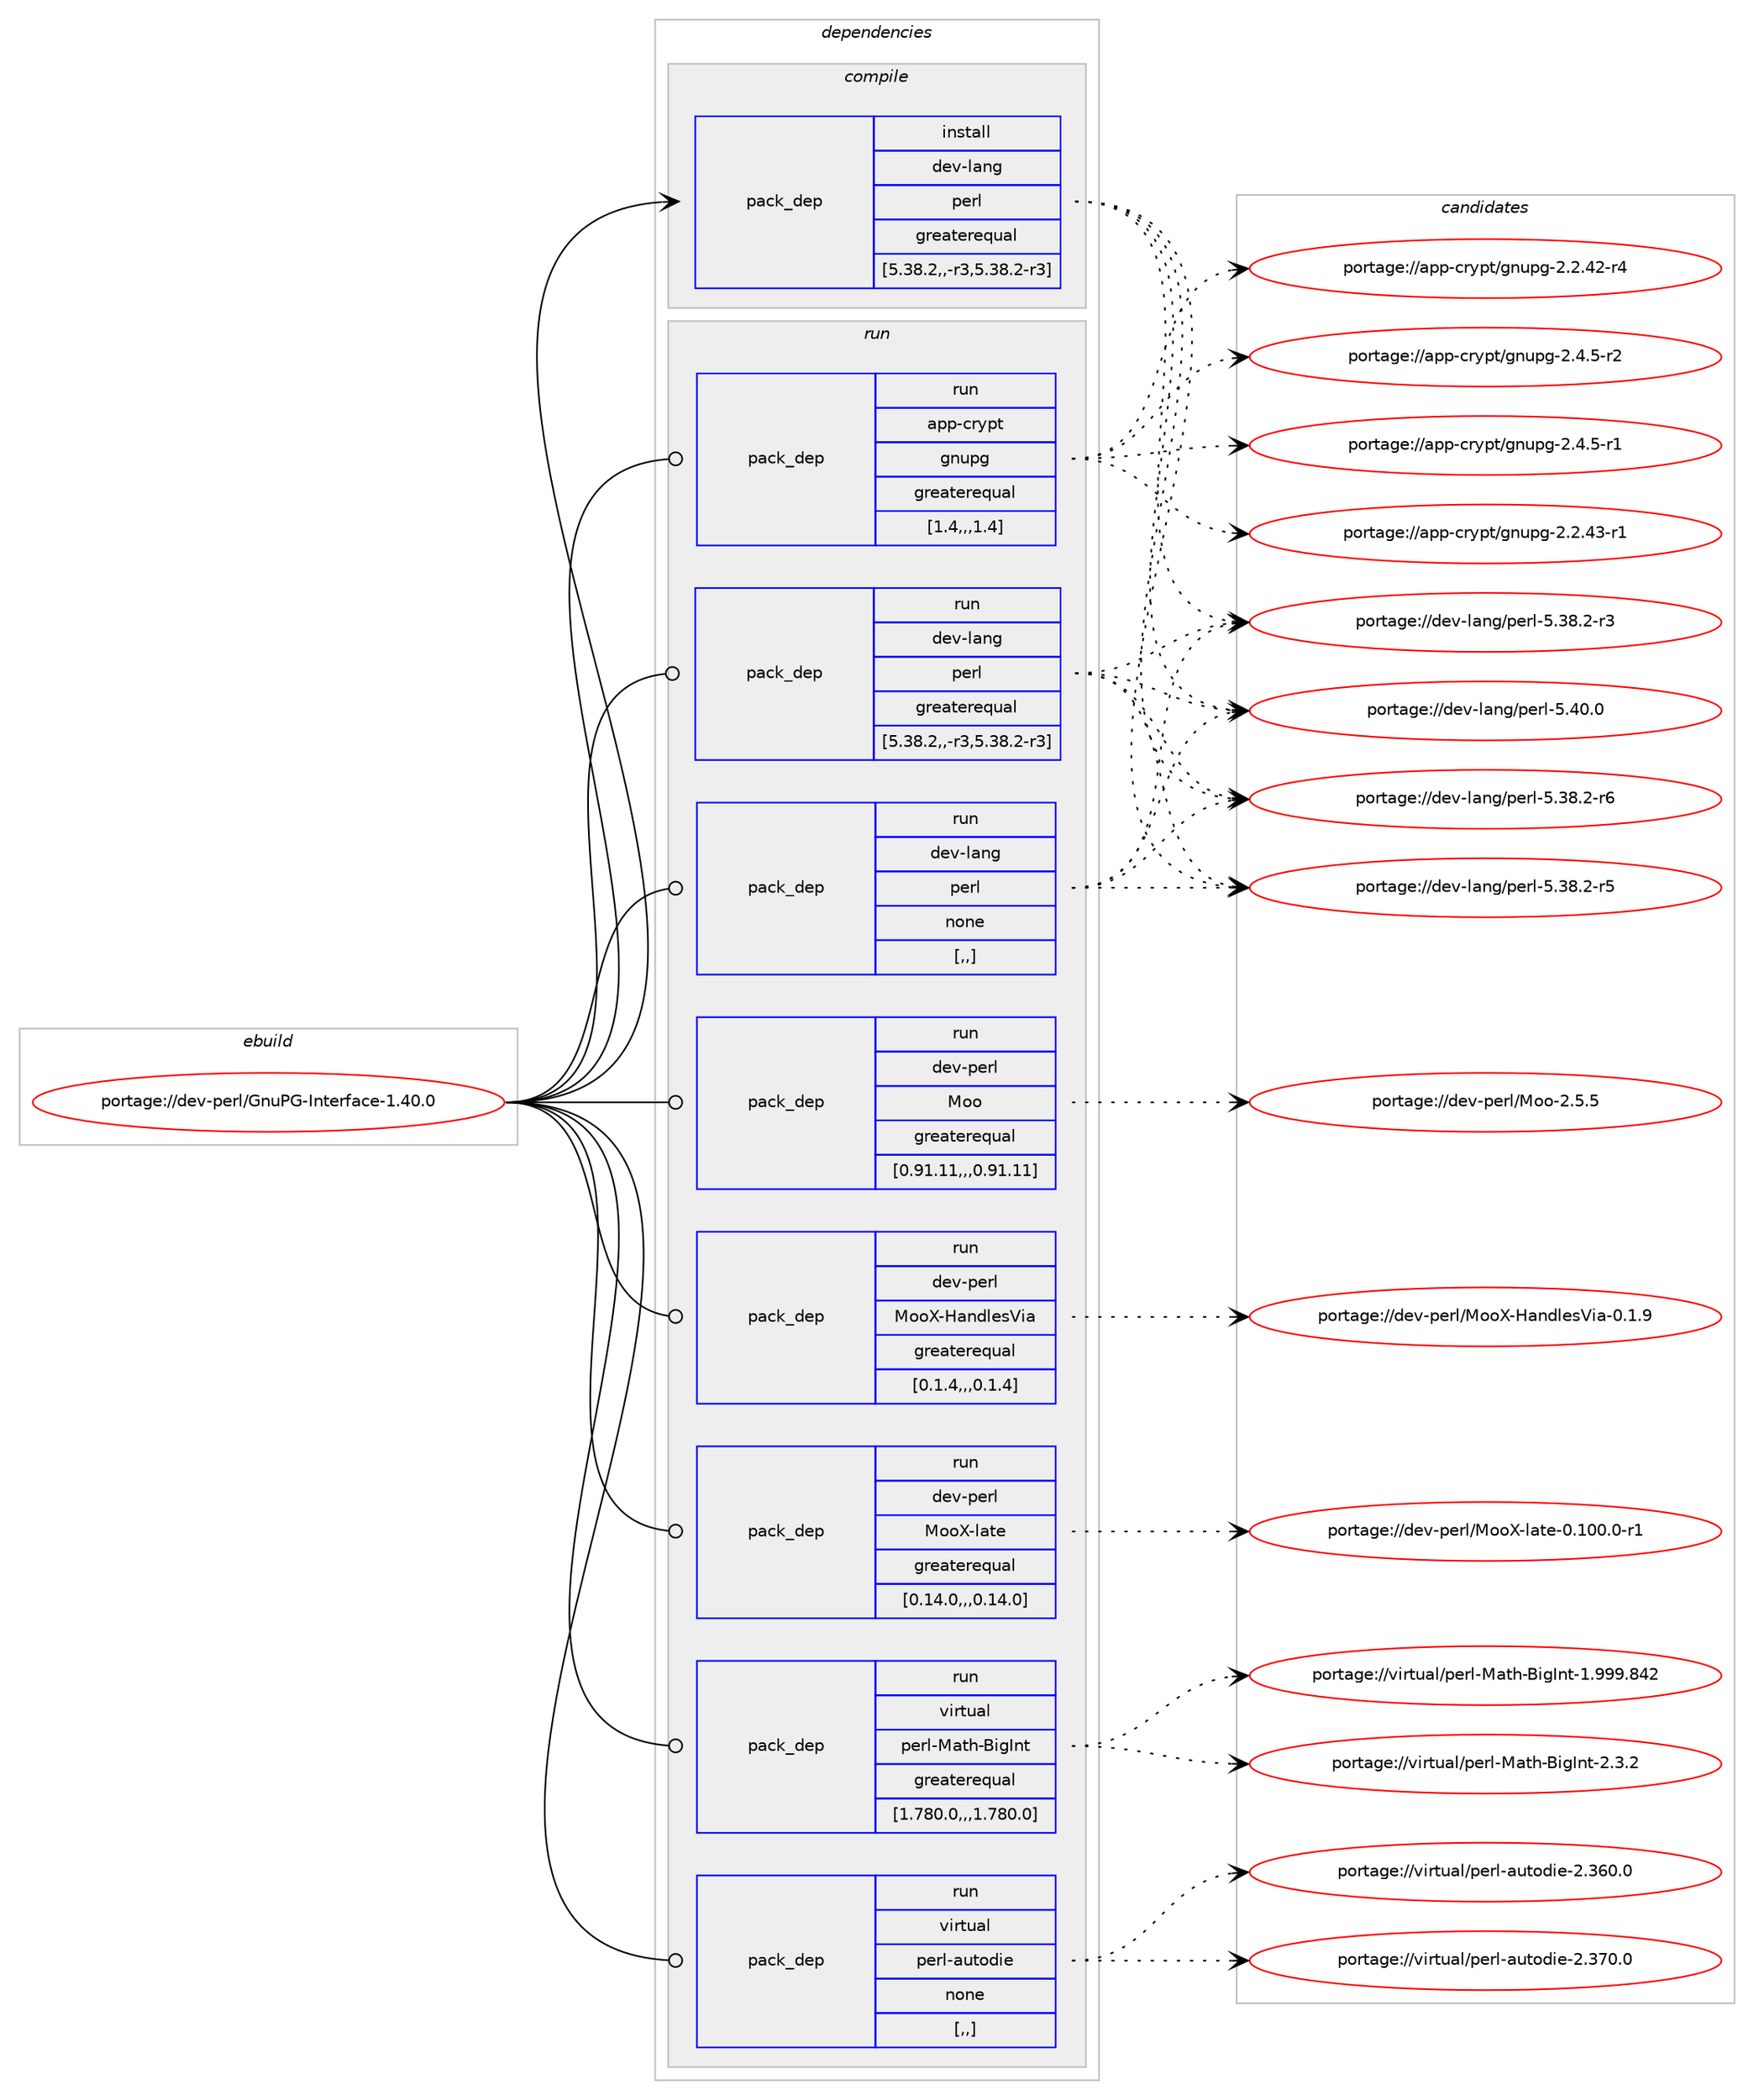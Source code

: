 digraph prolog {

# *************
# Graph options
# *************

newrank=true;
concentrate=true;
compound=true;
graph [rankdir=LR,fontname=Helvetica,fontsize=10,ranksep=1.5];#, ranksep=2.5, nodesep=0.2];
edge  [arrowhead=vee];
node  [fontname=Helvetica,fontsize=10];

# **********
# The ebuild
# **********

subgraph cluster_leftcol {
color=gray;
label=<<i>ebuild</i>>;
id [label="portage://dev-perl/GnuPG-Interface-1.40.0", color=red, width=4, href="../dev-perl/GnuPG-Interface-1.40.0.svg"];
}

# ****************
# The dependencies
# ****************

subgraph cluster_midcol {
color=gray;
label=<<i>dependencies</i>>;
subgraph cluster_compile {
fillcolor="#eeeeee";
style=filled;
label=<<i>compile</i>>;
subgraph pack100079 {
dependency131219 [label=<<TABLE BORDER="0" CELLBORDER="1" CELLSPACING="0" CELLPADDING="4" WIDTH="220"><TR><TD ROWSPAN="6" CELLPADDING="30">pack_dep</TD></TR><TR><TD WIDTH="110">install</TD></TR><TR><TD>dev-lang</TD></TR><TR><TD>perl</TD></TR><TR><TD>greaterequal</TD></TR><TR><TD>[5.38.2,,-r3,5.38.2-r3]</TD></TR></TABLE>>, shape=none, color=blue];
}
id:e -> dependency131219:w [weight=20,style="solid",arrowhead="vee"];
}
subgraph cluster_compileandrun {
fillcolor="#eeeeee";
style=filled;
label=<<i>compile and run</i>>;
}
subgraph cluster_run {
fillcolor="#eeeeee";
style=filled;
label=<<i>run</i>>;
subgraph pack100080 {
dependency131220 [label=<<TABLE BORDER="0" CELLBORDER="1" CELLSPACING="0" CELLPADDING="4" WIDTH="220"><TR><TD ROWSPAN="6" CELLPADDING="30">pack_dep</TD></TR><TR><TD WIDTH="110">run</TD></TR><TR><TD>app-crypt</TD></TR><TR><TD>gnupg</TD></TR><TR><TD>greaterequal</TD></TR><TR><TD>[1.4,,,1.4]</TD></TR></TABLE>>, shape=none, color=blue];
}
id:e -> dependency131220:w [weight=20,style="solid",arrowhead="odot"];
subgraph pack100081 {
dependency131221 [label=<<TABLE BORDER="0" CELLBORDER="1" CELLSPACING="0" CELLPADDING="4" WIDTH="220"><TR><TD ROWSPAN="6" CELLPADDING="30">pack_dep</TD></TR><TR><TD WIDTH="110">run</TD></TR><TR><TD>dev-lang</TD></TR><TR><TD>perl</TD></TR><TR><TD>greaterequal</TD></TR><TR><TD>[5.38.2,,-r3,5.38.2-r3]</TD></TR></TABLE>>, shape=none, color=blue];
}
id:e -> dependency131221:w [weight=20,style="solid",arrowhead="odot"];
subgraph pack100082 {
dependency131222 [label=<<TABLE BORDER="0" CELLBORDER="1" CELLSPACING="0" CELLPADDING="4" WIDTH="220"><TR><TD ROWSPAN="6" CELLPADDING="30">pack_dep</TD></TR><TR><TD WIDTH="110">run</TD></TR><TR><TD>dev-lang</TD></TR><TR><TD>perl</TD></TR><TR><TD>none</TD></TR><TR><TD>[,,]</TD></TR></TABLE>>, shape=none, color=blue];
}
id:e -> dependency131222:w [weight=20,style="solid",arrowhead="odot"];
subgraph pack100083 {
dependency131223 [label=<<TABLE BORDER="0" CELLBORDER="1" CELLSPACING="0" CELLPADDING="4" WIDTH="220"><TR><TD ROWSPAN="6" CELLPADDING="30">pack_dep</TD></TR><TR><TD WIDTH="110">run</TD></TR><TR><TD>dev-perl</TD></TR><TR><TD>Moo</TD></TR><TR><TD>greaterequal</TD></TR><TR><TD>[0.91.11,,,0.91.11]</TD></TR></TABLE>>, shape=none, color=blue];
}
id:e -> dependency131223:w [weight=20,style="solid",arrowhead="odot"];
subgraph pack100084 {
dependency131224 [label=<<TABLE BORDER="0" CELLBORDER="1" CELLSPACING="0" CELLPADDING="4" WIDTH="220"><TR><TD ROWSPAN="6" CELLPADDING="30">pack_dep</TD></TR><TR><TD WIDTH="110">run</TD></TR><TR><TD>dev-perl</TD></TR><TR><TD>MooX-HandlesVia</TD></TR><TR><TD>greaterequal</TD></TR><TR><TD>[0.1.4,,,0.1.4]</TD></TR></TABLE>>, shape=none, color=blue];
}
id:e -> dependency131224:w [weight=20,style="solid",arrowhead="odot"];
subgraph pack100085 {
dependency131225 [label=<<TABLE BORDER="0" CELLBORDER="1" CELLSPACING="0" CELLPADDING="4" WIDTH="220"><TR><TD ROWSPAN="6" CELLPADDING="30">pack_dep</TD></TR><TR><TD WIDTH="110">run</TD></TR><TR><TD>dev-perl</TD></TR><TR><TD>MooX-late</TD></TR><TR><TD>greaterequal</TD></TR><TR><TD>[0.14.0,,,0.14.0]</TD></TR></TABLE>>, shape=none, color=blue];
}
id:e -> dependency131225:w [weight=20,style="solid",arrowhead="odot"];
subgraph pack100086 {
dependency131226 [label=<<TABLE BORDER="0" CELLBORDER="1" CELLSPACING="0" CELLPADDING="4" WIDTH="220"><TR><TD ROWSPAN="6" CELLPADDING="30">pack_dep</TD></TR><TR><TD WIDTH="110">run</TD></TR><TR><TD>virtual</TD></TR><TR><TD>perl-Math-BigInt</TD></TR><TR><TD>greaterequal</TD></TR><TR><TD>[1.780.0,,,1.780.0]</TD></TR></TABLE>>, shape=none, color=blue];
}
id:e -> dependency131226:w [weight=20,style="solid",arrowhead="odot"];
subgraph pack100087 {
dependency131227 [label=<<TABLE BORDER="0" CELLBORDER="1" CELLSPACING="0" CELLPADDING="4" WIDTH="220"><TR><TD ROWSPAN="6" CELLPADDING="30">pack_dep</TD></TR><TR><TD WIDTH="110">run</TD></TR><TR><TD>virtual</TD></TR><TR><TD>perl-autodie</TD></TR><TR><TD>none</TD></TR><TR><TD>[,,]</TD></TR></TABLE>>, shape=none, color=blue];
}
id:e -> dependency131227:w [weight=20,style="solid",arrowhead="odot"];
}
}

# **************
# The candidates
# **************

subgraph cluster_choices {
rank=same;
color=gray;
label=<<i>candidates</i>>;

subgraph choice100079 {
color=black;
nodesep=1;
choice10010111845108971101034711210111410845534652484648 [label="portage://dev-lang/perl-5.40.0", color=red, width=4,href="../dev-lang/perl-5.40.0.svg"];
choice100101118451089711010347112101114108455346515646504511454 [label="portage://dev-lang/perl-5.38.2-r6", color=red, width=4,href="../dev-lang/perl-5.38.2-r6.svg"];
choice100101118451089711010347112101114108455346515646504511453 [label="portage://dev-lang/perl-5.38.2-r5", color=red, width=4,href="../dev-lang/perl-5.38.2-r5.svg"];
choice100101118451089711010347112101114108455346515646504511451 [label="portage://dev-lang/perl-5.38.2-r3", color=red, width=4,href="../dev-lang/perl-5.38.2-r3.svg"];
dependency131219:e -> choice10010111845108971101034711210111410845534652484648:w [style=dotted,weight="100"];
dependency131219:e -> choice100101118451089711010347112101114108455346515646504511454:w [style=dotted,weight="100"];
dependency131219:e -> choice100101118451089711010347112101114108455346515646504511453:w [style=dotted,weight="100"];
dependency131219:e -> choice100101118451089711010347112101114108455346515646504511451:w [style=dotted,weight="100"];
}
subgraph choice100080 {
color=black;
nodesep=1;
choice971121124599114121112116471031101171121034550465246534511450 [label="portage://app-crypt/gnupg-2.4.5-r2", color=red, width=4,href="../app-crypt/gnupg-2.4.5-r2.svg"];
choice971121124599114121112116471031101171121034550465246534511449 [label="portage://app-crypt/gnupg-2.4.5-r1", color=red, width=4,href="../app-crypt/gnupg-2.4.5-r1.svg"];
choice97112112459911412111211647103110117112103455046504652514511449 [label="portage://app-crypt/gnupg-2.2.43-r1", color=red, width=4,href="../app-crypt/gnupg-2.2.43-r1.svg"];
choice97112112459911412111211647103110117112103455046504652504511452 [label="portage://app-crypt/gnupg-2.2.42-r4", color=red, width=4,href="../app-crypt/gnupg-2.2.42-r4.svg"];
dependency131220:e -> choice971121124599114121112116471031101171121034550465246534511450:w [style=dotted,weight="100"];
dependency131220:e -> choice971121124599114121112116471031101171121034550465246534511449:w [style=dotted,weight="100"];
dependency131220:e -> choice97112112459911412111211647103110117112103455046504652514511449:w [style=dotted,weight="100"];
dependency131220:e -> choice97112112459911412111211647103110117112103455046504652504511452:w [style=dotted,weight="100"];
}
subgraph choice100081 {
color=black;
nodesep=1;
choice10010111845108971101034711210111410845534652484648 [label="portage://dev-lang/perl-5.40.0", color=red, width=4,href="../dev-lang/perl-5.40.0.svg"];
choice100101118451089711010347112101114108455346515646504511454 [label="portage://dev-lang/perl-5.38.2-r6", color=red, width=4,href="../dev-lang/perl-5.38.2-r6.svg"];
choice100101118451089711010347112101114108455346515646504511453 [label="portage://dev-lang/perl-5.38.2-r5", color=red, width=4,href="../dev-lang/perl-5.38.2-r5.svg"];
choice100101118451089711010347112101114108455346515646504511451 [label="portage://dev-lang/perl-5.38.2-r3", color=red, width=4,href="../dev-lang/perl-5.38.2-r3.svg"];
dependency131221:e -> choice10010111845108971101034711210111410845534652484648:w [style=dotted,weight="100"];
dependency131221:e -> choice100101118451089711010347112101114108455346515646504511454:w [style=dotted,weight="100"];
dependency131221:e -> choice100101118451089711010347112101114108455346515646504511453:w [style=dotted,weight="100"];
dependency131221:e -> choice100101118451089711010347112101114108455346515646504511451:w [style=dotted,weight="100"];
}
subgraph choice100082 {
color=black;
nodesep=1;
choice10010111845108971101034711210111410845534652484648 [label="portage://dev-lang/perl-5.40.0", color=red, width=4,href="../dev-lang/perl-5.40.0.svg"];
choice100101118451089711010347112101114108455346515646504511454 [label="portage://dev-lang/perl-5.38.2-r6", color=red, width=4,href="../dev-lang/perl-5.38.2-r6.svg"];
choice100101118451089711010347112101114108455346515646504511453 [label="portage://dev-lang/perl-5.38.2-r5", color=red, width=4,href="../dev-lang/perl-5.38.2-r5.svg"];
choice100101118451089711010347112101114108455346515646504511451 [label="portage://dev-lang/perl-5.38.2-r3", color=red, width=4,href="../dev-lang/perl-5.38.2-r3.svg"];
dependency131222:e -> choice10010111845108971101034711210111410845534652484648:w [style=dotted,weight="100"];
dependency131222:e -> choice100101118451089711010347112101114108455346515646504511454:w [style=dotted,weight="100"];
dependency131222:e -> choice100101118451089711010347112101114108455346515646504511453:w [style=dotted,weight="100"];
dependency131222:e -> choice100101118451089711010347112101114108455346515646504511451:w [style=dotted,weight="100"];
}
subgraph choice100083 {
color=black;
nodesep=1;
choice100101118451121011141084777111111455046534653 [label="portage://dev-perl/Moo-2.5.5", color=red, width=4,href="../dev-perl/Moo-2.5.5.svg"];
dependency131223:e -> choice100101118451121011141084777111111455046534653:w [style=dotted,weight="100"];
}
subgraph choice100084 {
color=black;
nodesep=1;
choice100101118451121011141084777111111884572971101001081011158610597454846494657 [label="portage://dev-perl/MooX-HandlesVia-0.1.9", color=red, width=4,href="../dev-perl/MooX-HandlesVia-0.1.9.svg"];
dependency131224:e -> choice100101118451121011141084777111111884572971101001081011158610597454846494657:w [style=dotted,weight="100"];
}
subgraph choice100085 {
color=black;
nodesep=1;
choice10010111845112101114108477711111188451089711610145484649484846484511449 [label="portage://dev-perl/MooX-late-0.100.0-r1", color=red, width=4,href="../dev-perl/MooX-late-0.100.0-r1.svg"];
dependency131225:e -> choice10010111845112101114108477711111188451089711610145484649484846484511449:w [style=dotted,weight="100"];
}
subgraph choice100086 {
color=black;
nodesep=1;
choice1181051141161179710847112101114108457797116104456610510373110116455046514650 [label="portage://virtual/perl-Math-BigInt-2.3.2", color=red, width=4,href="../virtual/perl-Math-BigInt-2.3.2.svg"];
choice118105114116117971084711210111410845779711610445661051037311011645494657575746565250 [label="portage://virtual/perl-Math-BigInt-1.999.842", color=red, width=4,href="../virtual/perl-Math-BigInt-1.999.842.svg"];
dependency131226:e -> choice1181051141161179710847112101114108457797116104456610510373110116455046514650:w [style=dotted,weight="100"];
dependency131226:e -> choice118105114116117971084711210111410845779711610445661051037311011645494657575746565250:w [style=dotted,weight="100"];
}
subgraph choice100087 {
color=black;
nodesep=1;
choice118105114116117971084711210111410845971171161111001051014550465155484648 [label="portage://virtual/perl-autodie-2.370.0", color=red, width=4,href="../virtual/perl-autodie-2.370.0.svg"];
choice118105114116117971084711210111410845971171161111001051014550465154484648 [label="portage://virtual/perl-autodie-2.360.0", color=red, width=4,href="../virtual/perl-autodie-2.360.0.svg"];
dependency131227:e -> choice118105114116117971084711210111410845971171161111001051014550465155484648:w [style=dotted,weight="100"];
dependency131227:e -> choice118105114116117971084711210111410845971171161111001051014550465154484648:w [style=dotted,weight="100"];
}
}

}
